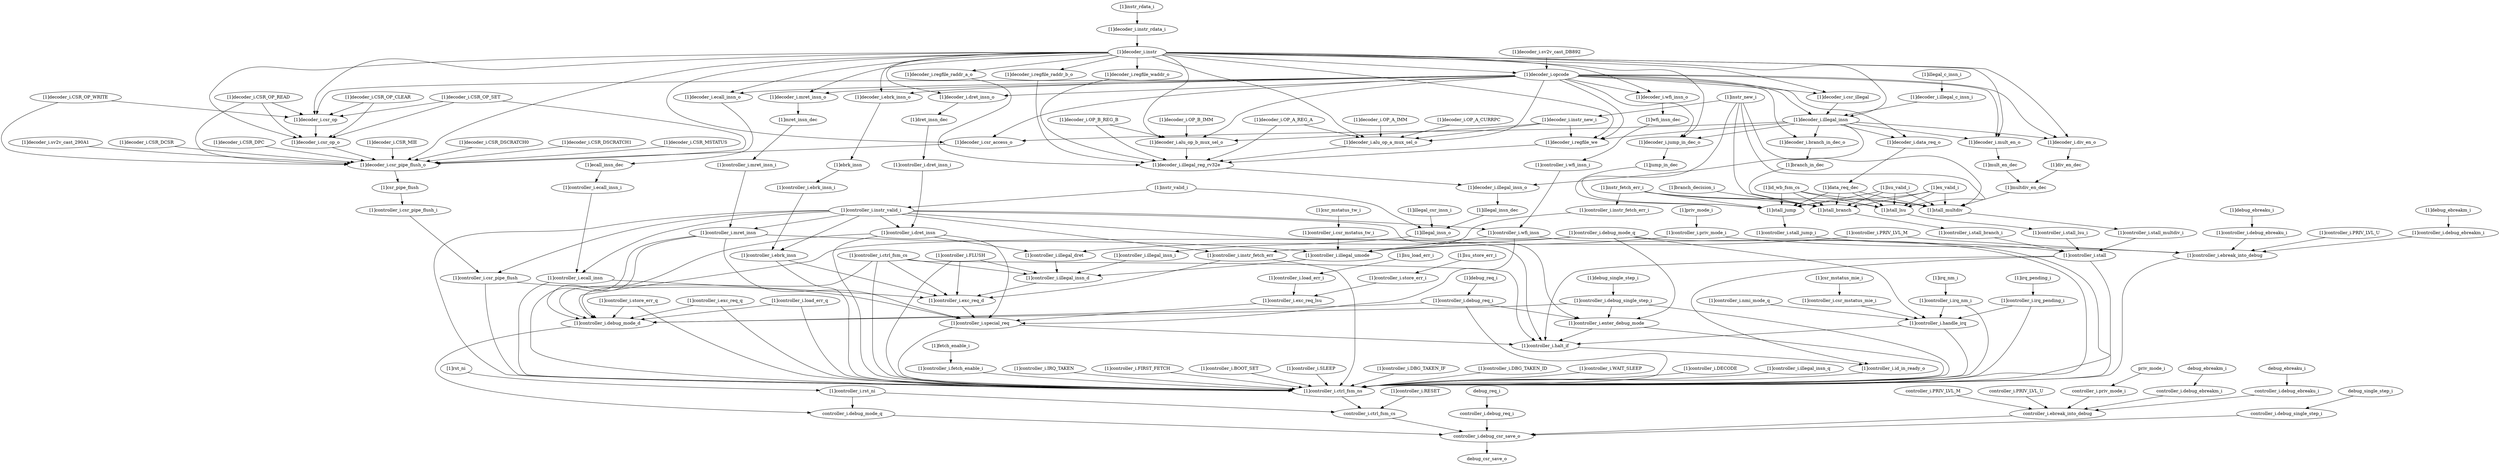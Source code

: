 strict digraph "" {
	"[1]decoder_i.regfile_waddr_o"	 [complexity=46,
		importance=0.182135749968,
		rank=0.00395947282538];
	"[1]decoder_i.illegal_reg_rv32e"	 [complexity=37,
		importance=0.180635815226,
		rank=0.00488204906016];
	"[1]decoder_i.regfile_waddr_o" -> "[1]decoder_i.illegal_reg_rv32e";
	"[1]controller_i.debug_mode_q"	 [complexity=17,
		importance=0.201109563601,
		rank=0.0118299743295];
	"[1]controller_i.debug_mode_d"	 [complexity=4,
		importance=0.00963210214573,
		rank=0.00240802553643];
	"[1]controller_i.debug_mode_q" -> "[1]controller_i.debug_mode_d";
	"[1]controller_i.ctrl_fsm_ns"	 [complexity=3,
		importance=0.04134275542,
		rank=0.0137809184733];
	"[1]controller_i.debug_mode_q" -> "[1]controller_i.ctrl_fsm_ns";
	"[1]controller_i.handle_irq"	 [complexity=12,
		importance=0.150829463909,
		rank=0.0125691219924];
	"[1]controller_i.debug_mode_q" -> "[1]controller_i.handle_irq";
	"[1]controller_i.illegal_dret"	 [complexity=30,
		importance=0.164370265958,
		rank=0.00547900886528];
	"[1]controller_i.debug_mode_q" -> "[1]controller_i.illegal_dret";
	"[1]controller_i.enter_debug_mode"	 [complexity=12,
		importance=0.198379073024,
		rank=0.0165315894186];
	"[1]controller_i.debug_mode_q" -> "[1]controller_i.enter_debug_mode";
	"[1]decoder_i.csr_op"	 [complexity=35,
		importance=2.68351328316,
		rank=0.0766718080903];
	"[1]decoder_i.csr_op_o"	 [complexity=28,
		importance=0.893641726167,
		rank=0.0319157759346];
	"[1]decoder_i.csr_op" -> "[1]decoder_i.csr_op_o";
	"[1]controller_i.store_err_i"	 [complexity=20,
		importance=0.157559005025,
		rank=0.00787795025126];
	"[1]controller_i.exc_req_lsu"	 [complexity=17,
		importance=0.155315044153,
		rank=0.0091361790678];
	"[1]controller_i.store_err_i" -> "[1]controller_i.exc_req_lsu";
	debug_csr_save_o	 [complexity=0,
		importance=0.00255080095891,
		rank=0.0];
	"[1]controller_i.store_err_q"	 [complexity=6,
		importance=0.126666241304,
		rank=0.0211110402173];
	"[1]controller_i.store_err_q" -> "[1]controller_i.debug_mode_d";
	"[1]controller_i.store_err_q" -> "[1]controller_i.ctrl_fsm_ns";
	"[1]controller_i.ebrk_insn_i"	 [complexity=27,
		importance=0.161923026472,
		rank=0.00599714912858];
	"[1]controller_i.ebrk_insn"	 [complexity=24,
		importance=0.15930241824,
		rank=0.00663760076];
	"[1]controller_i.ebrk_insn_i" -> "[1]controller_i.ebrk_insn";
	"[1]instr_valid_i"	 [complexity=17,
		importance=0.201744997496,
		rank=0.0118673527939];
	"[1]controller_i.instr_valid_i"	 [complexity=17,
		importance=0.200249034805,
		rank=0.0117793549885];
	"[1]instr_valid_i" -> "[1]controller_i.instr_valid_i";
	"[1]illegal_insn_o"	 [complexity=30,
		importance=0.169703381639,
		rank=0.00565677938796];
	"[1]instr_valid_i" -> "[1]illegal_insn_o";
	"[1]decoder_i.OP_B_IMM"	 [complexity=76,
		importance=7.17748277744,
		rank=0.0944405628611];
	"[1]decoder_i.alu_op_b_mux_sel_o"	 [complexity=46,
		importance=0.183999661917,
		rank=0.00399999265036];
	"[1]decoder_i.OP_B_IMM" -> "[1]decoder_i.alu_op_b_mux_sel_o";
	"controller_i.debug_mode_q"	 [complexity=2,
		importance=0.00739054346057,
		rank=0.00369527173029];
	"[1]controller_i.debug_mode_d" -> "controller_i.debug_mode_q";
	"controller_i.debug_req_i"	 [complexity=2,
		importance=0.011564066639,
		rank=0.0057820333195];
	"controller_i.debug_csr_save_o"	 [complexity=0,
		importance=0.00466005288327,
		rank=0.0];
	"controller_i.debug_req_i" -> "controller_i.debug_csr_save_o";
	"[1]controller_i.instr_valid_i" -> "[1]controller_i.ebrk_insn";
	"[1]controller_i.csr_pipe_flush"	 [complexity=17,
		importance=0.156724631188,
		rank=0.00921909595223];
	"[1]controller_i.instr_valid_i" -> "[1]controller_i.csr_pipe_flush";
	"[1]controller_i.halt_if"	 [complexity=7,
		importance=0.0491606889206,
		rank=0.00702295556009];
	"[1]controller_i.instr_valid_i" -> "[1]controller_i.halt_if";
	"[1]controller_i.instr_valid_i" -> "[1]controller_i.ctrl_fsm_ns";
	"[1]controller_i.wfi_insn"	 [complexity=36,
		importance=0.169207144903,
		rank=0.00470019846953];
	"[1]controller_i.instr_valid_i" -> "[1]controller_i.wfi_insn";
	"[1]controller_i.ecall_insn"	 [complexity=24,
		importance=0.15930241824,
		rank=0.00663760076];
	"[1]controller_i.instr_valid_i" -> "[1]controller_i.ecall_insn";
	"[1]controller_i.instr_valid_i" -> "[1]controller_i.enter_debug_mode";
	"[1]controller_i.instr_fetch_err"	 [complexity=24,
		importance=0.158759787576,
		rank=0.00661499114902];
	"[1]controller_i.instr_valid_i" -> "[1]controller_i.instr_fetch_err";
	"[1]controller_i.mret_insn"	 [complexity=36,
		importance=0.169207144903,
		rank=0.00470019846953];
	"[1]controller_i.instr_valid_i" -> "[1]controller_i.mret_insn";
	"[1]controller_i.dret_insn"	 [complexity=33,
		importance=0.167238869707,
		rank=0.00506784453658];
	"[1]controller_i.instr_valid_i" -> "[1]controller_i.dret_insn";
	"[1]decoder_i.csr_pipe_flush_o"	 [complexity=20,
		importance=0.178007494851,
		rank=0.00890037474257];
	"[1]decoder_i.csr_op_o" -> "[1]decoder_i.csr_pipe_flush_o";
	"[1]debug_req_i"	 [complexity=17,
		importance=0.202118996587,
		rank=0.0118893527404];
	"[1]controller_i.debug_req_i"	 [complexity=17,
		importance=0.200623033896,
		rank=0.0118013549351];
	"[1]debug_req_i" -> "[1]controller_i.debug_req_i";
	"[1]decoder_i.CSR_DPC"	 [complexity=32,
		importance=0.179503457542,
		rank=0.00560948304819];
	"[1]decoder_i.CSR_DPC" -> "[1]decoder_i.csr_pipe_flush_o";
	"[1]controller_i.RESET"	 [complexity=3,
		importance=0.0261682893505,
		rank=0.00872276311684];
	"controller_i.ctrl_fsm_cs"	 [complexity=1,
		importance=0.0246723266601,
		rank=0.0246723266601];
	"[1]controller_i.RESET" -> "controller_i.ctrl_fsm_cs";
	"[1]instr_rdata_i"	 [complexity=28,
		importance=0.177122222227,
		rank=0.00632579365097];
	"[1]decoder_i.instr_rdata_i"	 [complexity=28,
		importance=0.175626259537,
		rank=0.00627236641203];
	"[1]instr_rdata_i" -> "[1]decoder_i.instr_rdata_i";
	"[1]instr_new_i"	 [complexity=19,
		importance=0.161361831983,
		rank=0.00849272799908];
	"[1]decoder_i.instr_new_i"	 [complexity=49,
		importance=1.10553330252,
		rank=0.022561904133];
	"[1]instr_new_i" -> "[1]decoder_i.instr_new_i";
	"[1]stall_lsu"	 [complexity=17,
		importance=0.159074272024,
		rank=0.00935731011907];
	"[1]instr_new_i" -> "[1]stall_lsu";
	"[1]stall_jump"	 [complexity=17,
		importance=0.159865869292,
		rank=0.00940387466424];
	"[1]instr_new_i" -> "[1]stall_jump";
	"[1]stall_branch"	 [complexity=17,
		importance=0.160091134238,
		rank=0.00941712554341];
	"[1]instr_new_i" -> "[1]stall_branch";
	"[1]stall_multdiv"	 [complexity=17,
		importance=0.15965573466,
		rank=0.00939151380354];
	"[1]instr_new_i" -> "[1]stall_multdiv";
	"[1]rst_ni"	 [complexity=2,
		importance=0.0524300784738,
		rank=0.0262150392369];
	"[1]controller_i.rst_ni"	 [complexity=2,
		importance=0.0509341157834,
		rank=0.0254670578917];
	"[1]rst_ni" -> "[1]controller_i.rst_ni";
	"[1]controller_i.ebrk_insn" -> "[1]controller_i.ctrl_fsm_ns";
	"[1]controller_i.exc_req_d"	 [complexity=17,
		importance=0.156433814491,
		rank=0.00920198908772];
	"[1]controller_i.ebrk_insn" -> "[1]controller_i.exc_req_d";
	"[1]decoder_i.ecall_insn_o"	 [complexity=27,
		importance=0.165679189375,
		rank=0.00613626627315];
	"[1]ecall_insn_dec"	 [complexity=27,
		importance=0.164172400726,
		rank=0.00608045928615];
	"[1]decoder_i.ecall_insn_o" -> "[1]ecall_insn_dec";
	"[1]decoder_i.mult_en_o"	 [complexity=22,
		importance=0.166437317092,
		rank=0.0075653325951];
	"[1]mult_en_dec"	 [complexity=22,
		importance=0.164699238875,
		rank=0.00748632903978];
	"[1]decoder_i.mult_en_o" -> "[1]mult_en_dec";
	"[1]mret_insn_dec"	 [complexity=39,
		importance=0.174077127389,
		rank=0.0044635160869];
	"[1]controller_i.mret_insn_i"	 [complexity=39,
		importance=0.171827753135,
		rank=0.00440583982397];
	"[1]mret_insn_dec" -> "[1]controller_i.mret_insn_i";
	"[1]controller_i.ctrl_fsm_cs"	 [complexity=30,
		importance=0.173311347115,
		rank=0.00577704490383];
	"[1]controller_i.ctrl_fsm_cs" -> "[1]controller_i.debug_mode_d";
	"[1]controller_i.ctrl_fsm_cs" -> "[1]controller_i.halt_if";
	"[1]controller_i.ctrl_fsm_cs" -> "[1]controller_i.ctrl_fsm_ns";
	"[1]controller_i.ctrl_fsm_cs" -> "[1]controller_i.exc_req_d";
	"[1]controller_i.illegal_insn_d"	 [complexity=24,
		importance=0.162619179104,
		rank=0.00677579912935];
	"[1]controller_i.ctrl_fsm_cs" -> "[1]controller_i.illegal_insn_d";
	"controller_i.ebreak_into_debug"	 [complexity=2,
		importance=0.00977120083012,
		rank=0.00488560041506];
	"controller_i.ebreak_into_debug" -> "controller_i.debug_csr_save_o";
	"[1]controller_i.debug_req_i" -> "[1]controller_i.debug_mode_d";
	"[1]controller_i.debug_req_i" -> "[1]controller_i.ctrl_fsm_ns";
	"[1]controller_i.debug_req_i" -> "[1]controller_i.enter_debug_mode";
	"[1]ex_valid_i"	 [complexity=21,
		importance=0.161361831983,
		rank=0.00768389676108];
	"[1]ex_valid_i" -> "[1]stall_lsu";
	"[1]ex_valid_i" -> "[1]stall_jump";
	"[1]ex_valid_i" -> "[1]stall_branch";
	"[1]ex_valid_i" -> "[1]stall_multdiv";
	"[1]controller_i.csr_pipe_flush" -> "[1]controller_i.ctrl_fsm_ns";
	"[1]controller_i.special_req"	 [complexity=10,
		importance=0.152790628734,
		rank=0.0152790628734];
	"[1]controller_i.csr_pipe_flush" -> "[1]controller_i.special_req";
	"[1]decoder_i.regfile_we"	 [complexity=46,
		importance=0.182618517145,
		rank=0.00396996776402];
	"[1]decoder_i.instr_new_i" -> "[1]decoder_i.regfile_we";
	"[1]decoder_i.alu_op_a_mux_sel_o"	 [complexity=46,
		importance=0.18473827303,
		rank=0.00401604941369];
	"[1]decoder_i.instr_new_i" -> "[1]decoder_i.alu_op_a_mux_sel_o";
	"[1]decoder_i.instr_new_i" -> "[1]decoder_i.alu_op_b_mux_sel_o";
	"[1]decoder_i.ebrk_insn_o"	 [complexity=27,
		importance=0.165679189375,
		rank=0.00613626627315];
	"[1]ebrk_insn"	 [complexity=27,
		importance=0.164172400726,
		rank=0.00608045928615];
	"[1]decoder_i.ebrk_insn_o" -> "[1]ebrk_insn";
	"[1]decoder_i.illegal_c_insn_i"	 [complexity=21,
		importance=0.169814606485,
		rank=0.00808640983263];
	"[1]decoder_i.illegal_insn"	 [complexity=20,
		importance=0.167570645613,
		rank=0.00837853228064];
	"[1]decoder_i.illegal_c_insn_i" -> "[1]decoder_i.illegal_insn";
	"[1]lsu_store_err_i"	 [complexity=20,
		importance=0.159054967716,
		rank=0.00795274838578];
	"[1]lsu_store_err_i" -> "[1]controller_i.store_err_i";
	"[1]controller_i.dret_insn_i"	 [complexity=36,
		importance=0.169859477939,
		rank=0.00471831883164];
	"[1]controller_i.dret_insn_i" -> "[1]controller_i.dret_insn";
	"[1]decoder_i.regfile_we" -> "[1]decoder_i.illegal_reg_rv32e";
	"[1]csr_mstatus_tw_i"	 [complexity=36,
		importance=0.170078464717,
		rank=0.0047244017977];
	"[1]controller_i.csr_mstatus_tw_i"	 [complexity=36,
		importance=0.168582502027,
		rank=0.00468284727852];
	"[1]csr_mstatus_tw_i" -> "[1]controller_i.csr_mstatus_tw_i";
	"[1]decoder_i.csr_access_o"	 [complexity=28,
		importance=0.535742494176,
		rank=0.0191336605063];
	"[1]decoder_i.csr_access_o" -> "[1]decoder_i.csr_pipe_flush_o";
	"[1]controller_i.ecall_insn_i"	 [complexity=27,
		importance=0.161923026472,
		rank=0.00599714912858];
	"[1]ecall_insn_dec" -> "[1]controller_i.ecall_insn_i";
	"[1]decoder_i.CSR_OP_WRITE"	 [complexity=37,
		importance=2.68500924585,
		rank=0.0725678174554];
	"[1]decoder_i.CSR_OP_WRITE" -> "[1]decoder_i.csr_op";
	"[1]decoder_i.CSR_OP_WRITE" -> "[1]decoder_i.csr_pipe_flush_o";
	"[1]controller_i.instr_fetch_err_i"	 [complexity=27,
		importance=0.160295118592,
		rank=0.00593685624416];
	"[1]controller_i.instr_fetch_err_i" -> "[1]controller_i.instr_fetch_err";
	"[1]decoder_i.regfile_raddr_a_o"	 [complexity=46,
		importance=0.182135749968,
		rank=0.00395947282538];
	"[1]decoder_i.regfile_raddr_a_o" -> "[1]decoder_i.illegal_reg_rv32e";
	"[1]decoder_i.branch_in_dec_o"	 [complexity=19,
		importance=0.164144370091,
		rank=0.00863917737319];
	"[1]branch_in_dec"	 [complexity=19,
		importance=0.162439547209,
		rank=0.00854944985309];
	"[1]decoder_i.branch_in_dec_o" -> "[1]branch_in_dec";
	"[1]controller_i.IRQ_TAKEN"	 [complexity=9,
		importance=0.12552422895,
		rank=0.01394713655];
	"[1]controller_i.IRQ_TAKEN" -> "[1]controller_i.ctrl_fsm_ns";
	"[1]controller_i.FIRST_FETCH"	 [complexity=7,
		importance=0.0841814735304,
		rank=0.0120259247901];
	"[1]controller_i.FIRST_FETCH" -> "[1]controller_i.ctrl_fsm_ns";
	"[1]controller_i.stall_lsu_i"	 [complexity=17,
		importance=0.156990283717,
		rank=0.00923472257158];
	"[1]stall_lsu" -> "[1]controller_i.stall_lsu_i";
	"[1]decoder_i.illegal_insn_o"	 [complexity=34,
		importance=0.17560464451,
		rank=0.0051648424856];
	"[1]decoder_i.illegal_reg_rv32e" -> "[1]decoder_i.illegal_insn_o";
	"[1]controller_i.BOOT_SET"	 [complexity=5,
		importance=0.0428387181104,
		rank=0.00856774362208];
	"[1]controller_i.BOOT_SET" -> "[1]controller_i.ctrl_fsm_ns";
	"[1]controller_i.illegal_insn_i"	 [complexity=30,
		importance=0.165977266013,
		rank=0.00553257553376];
	"[1]illegal_insn_o" -> "[1]controller_i.illegal_insn_i";
	"[1]controller_i.SLEEP"	 [complexity=5,
		importance=0.0428387181104,
		rank=0.00856774362208];
	"[1]controller_i.SLEEP" -> "[1]controller_i.ctrl_fsm_ns";
	"[1]controller_i.csr_mstatus_mie_i"	 [complexity=18,
		importance=0.153073424781,
		rank=0.00850407915452];
	"[1]controller_i.csr_mstatus_mie_i" -> "[1]controller_i.handle_irq";
	"[1]decoder_i.OP_A_IMM"	 [complexity=52,
		importance=0.55571078178,
		rank=0.0106867458035];
	"[1]decoder_i.OP_A_IMM" -> "[1]decoder_i.alu_op_a_mux_sel_o";
	"[1]controller_i.priv_mode_i"	 [complexity=12,
		importance=0.0486978642393,
		rank=0.00405815535328];
	"[1]controller_i.illegal_umode"	 [complexity=30,
		importance=0.166338541154,
		rank=0.00554461803847];
	"[1]controller_i.priv_mode_i" -> "[1]controller_i.illegal_umode";
	"[1]controller_i.ebreak_into_debug"	 [complexity=5,
		importance=0.0464539033668,
		rank=0.00929078067337];
	"[1]controller_i.priv_mode_i" -> "[1]controller_i.ebreak_into_debug";
	"controller_i.debug_mode_q" -> "controller_i.debug_csr_save_o";
	"[1]decoder_i.CSR_MIE"	 [complexity=26,
		importance=0.179503457542,
		rank=0.00690397913623];
	"[1]decoder_i.CSR_MIE" -> "[1]decoder_i.csr_pipe_flush_o";
	"[1]decoder_i.dret_insn_o"	 [complexity=36,
		importance=0.173615640842,
		rank=0.00482265669006];
	"[1]dret_insn_dec"	 [complexity=36,
		importance=0.172108852193,
		rank=0.00478080144982];
	"[1]decoder_i.dret_insn_o" -> "[1]dret_insn_dec";
	"[1]controller_i.illegal_umode" -> "[1]controller_i.illegal_insn_d";
	"[1]id_wb_fsm_cs"	 [complexity=18,
		importance=0.32367549146,
		rank=0.0179819717478];
	"[1]id_wb_fsm_cs" -> "[1]stall_lsu";
	"[1]id_wb_fsm_cs" -> "[1]stall_jump";
	"[1]id_wb_fsm_cs" -> "[1]stall_branch";
	"[1]id_wb_fsm_cs" -> "[1]stall_multdiv";
	"controller_i.debug_ebreakm_i"	 [complexity=9,
		importance=0.0120151617026,
		rank=0.00133501796695];
	"controller_i.debug_ebreakm_i" -> "controller_i.ebreak_into_debug";
	"[1]controller_i.PRIV_LVL_U"	 [complexity=12,
		importance=0.0479498660573,
		rank=0.00399582217144];
	"[1]controller_i.PRIV_LVL_U" -> "[1]controller_i.ebreak_into_debug";
	"[1]controller_i.id_in_ready_o"	 [complexity=4,
		importance=0.0444520605029,
		rank=0.0111130151257];
	"[1]controller_i.halt_if" -> "[1]controller_i.id_in_ready_o";
	debug_ebreaku_i	 [complexity=9,
		importance=0.013511124393,
		rank=0.00150123604367];
	"controller_i.debug_ebreaku_i"	 [complexity=9,
		importance=0.0120151617026,
		rank=0.00133501796695];
	debug_ebreaku_i -> "controller_i.debug_ebreaku_i";
	"[1]illegal_csr_insn_i"	 [complexity=34,
		importance=0.171199344329,
		rank=0.00503527483321];
	"[1]illegal_csr_insn_i" -> "[1]illegal_insn_o";
	"[1]controller_i.stall_branch_i"	 [complexity=17,
		importance=0.15732920089,
		rank=0.0092546588759];
	"[1]controller_i.stall"	 [complexity=12,
		importance=0.154452295337,
		rank=0.0128710246114];
	"[1]controller_i.stall_branch_i" -> "[1]controller_i.stall";
	"[1]controller_i.PRIV_LVL_M"	 [complexity=12,
		importance=0.0479498660573,
		rank=0.00399582217144];
	"[1]controller_i.PRIV_LVL_M" -> "[1]controller_i.illegal_umode";
	"[1]controller_i.PRIV_LVL_M" -> "[1]controller_i.ebreak_into_debug";
	"[1]decoder_i.CSR_OP_READ"	 [complexity=37,
		importance=2.68500924585,
		rank=0.0725678174554];
	"[1]decoder_i.CSR_OP_READ" -> "[1]decoder_i.csr_op";
	"[1]decoder_i.CSR_OP_READ" -> "[1]decoder_i.csr_op_o";
	"[1]decoder_i.CSR_OP_READ" -> "[1]decoder_i.csr_pipe_flush_o";
	"[1]controller_i.ctrl_fsm_ns" -> "controller_i.ctrl_fsm_cs";
	"[1]controller_i.exc_req_lsu" -> "[1]controller_i.special_req";
	"[1]dret_insn_dec" -> "[1]controller_i.dret_insn_i";
	"[1]controller_i.exc_req_q"	 [complexity=6,
		importance=0.126548174695,
		rank=0.0210913624491];
	"[1]controller_i.exc_req_q" -> "[1]controller_i.debug_mode_d";
	"[1]controller_i.exc_req_q" -> "[1]controller_i.ctrl_fsm_ns";
	"[1]lsu_valid_i"	 [complexity=21,
		importance=0.161361831983,
		rank=0.00768389676108];
	"[1]lsu_valid_i" -> "[1]stall_lsu";
	"[1]lsu_valid_i" -> "[1]stall_jump";
	"[1]lsu_valid_i" -> "[1]stall_branch";
	"[1]lsu_valid_i" -> "[1]stall_multdiv";
	"[1]decoder_i.CSR_DSCRATCH0"	 [complexity=32,
		importance=0.179503457542,
		rank=0.00560948304819];
	"[1]decoder_i.CSR_DSCRATCH0" -> "[1]decoder_i.csr_pipe_flush_o";
	"[1]decoder_i.CSR_DSCRATCH1"	 [complexity=32,
		importance=0.179503457542,
		rank=0.00560948304819];
	"[1]decoder_i.CSR_DSCRATCH1" -> "[1]decoder_i.csr_pipe_flush_o";
	"[1]fetch_enable_i"	 [complexity=4,
		importance=0.0450826789829,
		rank=0.0112706697457];
	"[1]controller_i.fetch_enable_i"	 [complexity=4,
		importance=0.0435867162925,
		rank=0.0108966790731];
	"[1]fetch_enable_i" -> "[1]controller_i.fetch_enable_i";
	"[1]data_req_dec"	 [complexity=21,
		importance=0.32208159246,
		rank=0.0153372186886];
	"[1]data_req_dec" -> "[1]stall_lsu";
	"[1]data_req_dec" -> "[1]stall_jump";
	"[1]data_req_dec" -> "[1]stall_branch";
	"[1]data_req_dec" -> "[1]stall_multdiv";
	"[1]controller_i.exc_req_d" -> "[1]controller_i.special_req";
	"[1]controller_i.stall_jump_i"	 [complexity=17,
		importance=0.157254120271,
		rank=0.00925024236889];
	"[1]stall_jump" -> "[1]controller_i.stall_jump_i";
	"[1]irq_nm_i"	 [complexity=18,
		importance=0.154569387472,
		rank=0.00858718819288];
	"[1]controller_i.irq_nm_i"	 [complexity=18,
		importance=0.153073424781,
		rank=0.00850407915452];
	"[1]irq_nm_i" -> "[1]controller_i.irq_nm_i";
	"[1]decoder_i.illegal_insn" -> "[1]decoder_i.mult_en_o";
	"[1]decoder_i.illegal_insn" -> "[1]decoder_i.regfile_we";
	"[1]decoder_i.illegal_insn" -> "[1]decoder_i.csr_access_o";
	"[1]decoder_i.illegal_insn" -> "[1]decoder_i.branch_in_dec_o";
	"[1]decoder_i.illegal_insn" -> "[1]decoder_i.illegal_insn_o";
	"[1]decoder_i.jump_in_dec_o"	 [complexity=19,
		importance=0.16391209515,
		rank=0.00862695237634];
	"[1]decoder_i.illegal_insn" -> "[1]decoder_i.jump_in_dec_o";
	"[1]decoder_i.div_en_o"	 [complexity=22,
		importance=0.166437317092,
		rank=0.0075653325951];
	"[1]decoder_i.illegal_insn" -> "[1]decoder_i.div_en_o";
	"[1]decoder_i.data_req_o"	 [complexity=21,
		importance=0.323789297198,
		rank=0.0154185379618];
	"[1]decoder_i.illegal_insn" -> "[1]decoder_i.data_req_o";
	"[1]controller_i.DBG_TAKEN_IF"	 [complexity=9,
		importance=0.12552422895,
		rank=0.01394713655];
	"[1]controller_i.DBG_TAKEN_IF" -> "[1]controller_i.ctrl_fsm_ns";
	"[1]controller_i.DBG_TAKEN_ID"	 [complexity=5,
		importance=0.0428387181104,
		rank=0.00856774362208];
	"[1]controller_i.DBG_TAKEN_ID" -> "[1]controller_i.ctrl_fsm_ns";
	"[1]decoder_i.regfile_raddr_b_o"	 [complexity=46,
		importance=0.182135749968,
		rank=0.00395947282538];
	"[1]decoder_i.regfile_raddr_b_o" -> "[1]decoder_i.illegal_reg_rv32e";
	"[1]csr_mstatus_mie_i"	 [complexity=18,
		importance=0.154569387472,
		rank=0.00858718819288];
	"[1]csr_mstatus_mie_i" -> "[1]controller_i.csr_mstatus_mie_i";
	"[1]branch_in_dec" -> "[1]stall_branch";
	"[1]illegal_insn_dec"	 [complexity=34,
		importance=0.172667948865,
		rank=0.00507846908427];
	"[1]decoder_i.illegal_insn_o" -> "[1]illegal_insn_dec";
	"[1]jump_in_dec"	 [complexity=19,
		importance=0.162211945785,
		rank=0.00853747083079];
	"[1]decoder_i.jump_in_dec_o" -> "[1]jump_in_dec";
	"[1]debug_ebreaku_i"	 [complexity=12,
		importance=0.0501938269297,
		rank=0.00418281891081];
	"[1]controller_i.debug_ebreaku_i"	 [complexity=12,
		importance=0.0486978642393,
		rank=0.00405815535328];
	"[1]debug_ebreaku_i" -> "[1]controller_i.debug_ebreaku_i";
	"[1]controller_i.csr_mstatus_tw_i" -> "[1]controller_i.illegal_umode";
	"[1]controller_i.nmi_mode_q"	 [complexity=18,
		importance=0.153620535871,
		rank=0.00853447421505];
	"[1]controller_i.nmi_mode_q" -> "[1]controller_i.handle_irq";
	"[1]decoder_i.instr"	 [complexity=26,
		importance=0.173756297755,
		rank=0.00668293452905];
	"[1]decoder_i.instr_rdata_i" -> "[1]decoder_i.instr";
	"controller_i.PRIV_LVL_M"	 [complexity=9,
		importance=0.0112671635206,
		rank=0.00125190705784];
	"controller_i.PRIV_LVL_M" -> "controller_i.ebreak_into_debug";
	"[1]decoder_i.OP_A_CURRPC"	 [complexity=58,
		importance=1.10992560087,
		rank=0.0191366482909];
	"[1]decoder_i.OP_A_CURRPC" -> "[1]decoder_i.alu_op_a_mux_sel_o";
	"[1]controller_i.id_in_ready_o" -> "[1]controller_i.ctrl_fsm_ns";
	"[1]controller_i.special_req" -> "[1]controller_i.halt_if";
	"[1]controller_i.special_req" -> "[1]controller_i.ctrl_fsm_ns";
	"[1]div_en_dec"	 [complexity=22,
		importance=0.164699238875,
		rank=0.00748632903978];
	"[1]decoder_i.div_en_o" -> "[1]div_en_dec";
	"[1]controller_i.wfi_insn" -> "[1]controller_i.illegal_umode";
	"[1]controller_i.wfi_insn" -> "[1]controller_i.ctrl_fsm_ns";
	"[1]controller_i.wfi_insn" -> "[1]controller_i.special_req";
	"controller_i.PRIV_LVL_U"	 [complexity=9,
		importance=0.0112671635206,
		rank=0.00125190705784];
	"controller_i.PRIV_LVL_U" -> "controller_i.ebreak_into_debug";
	"[1]debug_single_step_i"	 [complexity=17,
		importance=0.202118996587,
		rank=0.0118893527404];
	"[1]controller_i.debug_single_step_i"	 [complexity=17,
		importance=0.200623033896,
		rank=0.0118013549351];
	"[1]debug_single_step_i" -> "[1]controller_i.debug_single_step_i";
	debug_single_step_i	 [complexity=2,
		importance=0.0130600293294,
		rank=0.00653001466471];
	"controller_i.debug_single_step_i"	 [complexity=2,
		importance=0.011564066639,
		rank=0.0057820333195];
	debug_single_step_i -> "controller_i.debug_single_step_i";
	"[1]decoder_i.CSR_MSTATUS"	 [complexity=26,
		importance=0.179503457542,
		rank=0.00690397913623];
	"[1]decoder_i.CSR_MSTATUS" -> "[1]decoder_i.csr_pipe_flush_o";
	"[1]controller_i.ebreak_into_debug" -> "[1]controller_i.ctrl_fsm_ns";
	"[1]irq_pending_i"	 [complexity=18,
		importance=0.154569387472,
		rank=0.00858718819288];
	"[1]controller_i.irq_pending_i"	 [complexity=18,
		importance=0.153073424781,
		rank=0.00850407915452];
	"[1]irq_pending_i" -> "[1]controller_i.irq_pending_i";
	"[1]illegal_insn_dec" -> "[1]illegal_insn_o";
	"[1]instr_fetch_err_i"	 [complexity=19,
		importance=0.161361831983,
		rank=0.00849272799908];
	"[1]instr_fetch_err_i" -> "[1]controller_i.instr_fetch_err_i";
	"[1]instr_fetch_err_i" -> "[1]stall_lsu";
	"[1]instr_fetch_err_i" -> "[1]stall_jump";
	"[1]instr_fetch_err_i" -> "[1]stall_branch";
	"[1]instr_fetch_err_i" -> "[1]stall_multdiv";
	"[1]decoder_i.alu_op_a_mux_sel_o" -> "[1]decoder_i.illegal_reg_rv32e";
	"[1]controller_i.handle_irq" -> "[1]controller_i.halt_if";
	"[1]controller_i.handle_irq" -> "[1]controller_i.ctrl_fsm_ns";
	"[1]controller_i.load_err_q"	 [complexity=6,
		importance=0.126619486253,
		rank=0.0211032477089];
	"[1]controller_i.load_err_q" -> "[1]controller_i.debug_mode_d";
	"[1]controller_i.load_err_q" -> "[1]controller_i.ctrl_fsm_ns";
	"[1]controller_i.load_err_i"	 [complexity=20,
		importance=0.157185005934,
		rank=0.00785925029671];
	"[1]controller_i.load_err_i" -> "[1]controller_i.exc_req_lsu";
	debug_req_i	 [complexity=2,
		importance=0.0130600293294,
		rank=0.00653001466471];
	debug_req_i -> "controller_i.debug_req_i";
	"[1]controller_i.ecall_insn" -> "[1]controller_i.ctrl_fsm_ns";
	"[1]controller_i.ecall_insn" -> "[1]controller_i.exc_req_d";
	"[1]decoder_i.opcode"	 [complexity=23,
		importance=0.171325367185,
		rank=0.00744892900805];
	"[1]decoder_i.opcode" -> "[1]decoder_i.csr_op";
	"[1]decoder_i.opcode" -> "[1]decoder_i.ecall_insn_o";
	"[1]decoder_i.opcode" -> "[1]decoder_i.mult_en_o";
	"[1]decoder_i.opcode" -> "[1]decoder_i.ebrk_insn_o";
	"[1]decoder_i.opcode" -> "[1]decoder_i.regfile_we";
	"[1]decoder_i.opcode" -> "[1]decoder_i.csr_access_o";
	"[1]decoder_i.opcode" -> "[1]decoder_i.branch_in_dec_o";
	"[1]decoder_i.opcode" -> "[1]decoder_i.dret_insn_o";
	"[1]decoder_i.opcode" -> "[1]decoder_i.illegal_insn";
	"[1]decoder_i.opcode" -> "[1]decoder_i.jump_in_dec_o";
	"[1]decoder_i.opcode" -> "[1]decoder_i.div_en_o";
	"[1]decoder_i.opcode" -> "[1]decoder_i.alu_op_a_mux_sel_o";
	"[1]decoder_i.opcode" -> "[1]decoder_i.data_req_o";
	"[1]decoder_i.wfi_insn_o"	 [complexity=39,
		importance=0.175583916038,
		rank=0.00450215169328];
	"[1]decoder_i.opcode" -> "[1]decoder_i.wfi_insn_o";
	"[1]decoder_i.opcode" -> "[1]decoder_i.alu_op_b_mux_sel_o";
	"[1]decoder_i.mret_insn_o"	 [complexity=39,
		importance=0.175583916038,
		rank=0.00450215169328];
	"[1]decoder_i.opcode" -> "[1]decoder_i.mret_insn_o";
	"[1]decoder_i.csr_illegal"	 [complexity=22,
		importance=0.169077434262,
		rank=0.00768533792098];
	"[1]decoder_i.opcode" -> "[1]decoder_i.csr_illegal";
	"[1]decoder_i.OP_B_REG_B"	 [complexity=52,
		importance=4.04948852486,
		rank=0.0778747793242];
	"[1]decoder_i.OP_B_REG_B" -> "[1]decoder_i.illegal_reg_rv32e";
	"[1]decoder_i.OP_B_REG_B" -> "[1]decoder_i.alu_op_b_mux_sel_o";
	"[1]decoder_i.instr" -> "[1]decoder_i.regfile_waddr_o";
	"[1]decoder_i.instr" -> "[1]decoder_i.csr_op";
	"[1]decoder_i.instr" -> "[1]decoder_i.csr_op_o";
	"[1]decoder_i.instr" -> "[1]decoder_i.ecall_insn_o";
	"[1]decoder_i.instr" -> "[1]decoder_i.mult_en_o";
	"[1]decoder_i.instr" -> "[1]decoder_i.ebrk_insn_o";
	"[1]decoder_i.instr" -> "[1]decoder_i.regfile_we";
	"[1]decoder_i.instr" -> "[1]decoder_i.csr_access_o";
	"[1]decoder_i.instr" -> "[1]decoder_i.regfile_raddr_a_o";
	"[1]decoder_i.instr" -> "[1]decoder_i.dret_insn_o";
	"[1]decoder_i.instr" -> "[1]decoder_i.illegal_insn";
	"[1]decoder_i.instr" -> "[1]decoder_i.regfile_raddr_b_o";
	"[1]decoder_i.instr" -> "[1]decoder_i.jump_in_dec_o";
	"[1]decoder_i.instr" -> "[1]decoder_i.div_en_o";
	"[1]decoder_i.instr" -> "[1]decoder_i.alu_op_a_mux_sel_o";
	"[1]decoder_i.instr" -> "[1]decoder_i.opcode";
	"[1]decoder_i.instr" -> "[1]decoder_i.csr_pipe_flush_o";
	"[1]decoder_i.instr" -> "[1]decoder_i.wfi_insn_o";
	"[1]decoder_i.instr" -> "[1]decoder_i.alu_op_b_mux_sel_o";
	"[1]decoder_i.instr" -> "[1]decoder_i.mret_insn_o";
	"[1]decoder_i.instr" -> "[1]decoder_i.csr_illegal";
	"[1]stall_branch" -> "[1]controller_i.stall_branch_i";
	"[1]branch_decision_i"	 [complexity=19,
		importance=0.161587096928,
		rank=0.00850458404886];
	"[1]branch_decision_i" -> "[1]stall_branch";
	"[1]controller_i.rst_ni" -> "controller_i.debug_mode_q";
	"[1]controller_i.rst_ni" -> "controller_i.ctrl_fsm_cs";
	"[1]controller_i.illegal_dret" -> "[1]controller_i.illegal_insn_d";
	"[1]controller_i.enter_debug_mode" -> "[1]controller_i.halt_if";
	"[1]controller_i.enter_debug_mode" -> "[1]controller_i.ctrl_fsm_ns";
	"[1]decoder_i.CSR_OP_CLEAR"	 [complexity=37,
		importance=2.68500924585,
		rank=0.0725678174554];
	"[1]decoder_i.CSR_OP_CLEAR" -> "[1]decoder_i.csr_op";
	"[1]decoder_i.CSR_OP_CLEAR" -> "[1]decoder_i.csr_op_o";
	"[1]controller_i.mret_insn_i" -> "[1]controller_i.mret_insn";
	"[1]controller_i.stall" -> "[1]controller_i.halt_if";
	"[1]controller_i.stall" -> "[1]controller_i.ctrl_fsm_ns";
	"[1]controller_i.stall" -> "[1]controller_i.id_in_ready_o";
	"[1]lsu_load_err_i"	 [complexity=20,
		importance=0.158680968625,
		rank=0.00793404843123];
	"[1]lsu_load_err_i" -> "[1]controller_i.load_err_i";
	"[1]decoder_i.sv2v_cast_290A1"	 [complexity=38,
		importance=1.0695409318,
		rank=0.0281458139947];
	"[1]decoder_i.sv2v_cast_290A1" -> "[1]decoder_i.csr_pipe_flush_o";
	"[1]wfi_insn_dec"	 [complexity=39,
		importance=0.174077127389,
		rank=0.0044635160869];
	"[1]controller_i.wfi_insn_i"	 [complexity=39,
		importance=0.171827753135,
		rank=0.00440583982397];
	"[1]wfi_insn_dec" -> "[1]controller_i.wfi_insn_i";
	"[1]controller_i.ecall_insn_i" -> "[1]controller_i.ecall_insn";
	"[1]csr_pipe_flush"	 [complexity=20,
		importance=0.167982936555,
		rank=0.00839914682775];
	"[1]controller_i.csr_pipe_flush_i"	 [complexity=20,
		importance=0.161475006323,
		rank=0.00807375031614];
	"[1]csr_pipe_flush" -> "[1]controller_i.csr_pipe_flush_i";
	"[1]decoder_i.OP_A_REG_A"	 [complexity=64,
		importance=8.6841947951,
		rank=0.135690543673];
	"[1]decoder_i.OP_A_REG_A" -> "[1]decoder_i.illegal_reg_rv32e";
	"[1]decoder_i.OP_A_REG_A" -> "[1]decoder_i.alu_op_a_mux_sel_o";
	"[1]controller_i.stall_multdiv_i"	 [complexity=17,
		importance=0.15718411147,
		rank=0.00924612420409];
	"[1]controller_i.stall_multdiv_i" -> "[1]controller_i.stall";
	"[1]stall_multdiv" -> "[1]controller_i.stall_multdiv_i";
	"[1]multdiv_en_dec"	 [complexity=19,
		importance=0.162334195572,
		rank=0.00854390503011];
	"[1]div_en_dec" -> "[1]multdiv_en_dec";
	"[1]ebrk_insn" -> "[1]controller_i.ebrk_insn_i";
	"[1]controller_i.WAIT_SLEEP"	 [complexity=5,
		importance=0.0428387181104,
		rank=0.00856774362208];
	"[1]controller_i.WAIT_SLEEP" -> "[1]controller_i.ctrl_fsm_ns";
	"controller_i.debug_ebreaku_i" -> "controller_i.ebreak_into_debug";
	"[1]controller_i.stall_jump_i" -> "[1]controller_i.stall";
	"[1]controller_i.FLUSH"	 [complexity=30,
		importance=0.164115141795,
		rank=0.0054705047265];
	"[1]controller_i.FLUSH" -> "[1]controller_i.ctrl_fsm_ns";
	"[1]controller_i.FLUSH" -> "[1]controller_i.exc_req_d";
	"[1]controller_i.FLUSH" -> "[1]controller_i.illegal_insn_d";
	"[1]controller_i.instr_fetch_err" -> "[1]controller_i.ctrl_fsm_ns";
	"[1]controller_i.instr_fetch_err" -> "[1]controller_i.exc_req_d";
	"[1]mult_en_dec" -> "[1]multdiv_en_dec";
	"[1]decoder_i.CSR_DCSR"	 [complexity=32,
		importance=0.179503457542,
		rank=0.00560948304819];
	"[1]decoder_i.CSR_DCSR" -> "[1]decoder_i.csr_pipe_flush_o";
	"[1]controller_i.illegal_insn_i" -> "[1]controller_i.illegal_insn_d";
	debug_ebreakm_i	 [complexity=9,
		importance=0.013511124393,
		rank=0.00150123604367];
	debug_ebreakm_i -> "controller_i.debug_ebreakm_i";
	"[1]controller_i.illegal_insn_d" -> "[1]controller_i.exc_req_d";
	"[1]multdiv_en_dec" -> "[1]stall_multdiv";
	"[1]decoder_i.data_req_o" -> "[1]data_req_dec";
	"[1]decoder_i.csr_pipe_flush_o" -> "[1]csr_pipe_flush";
	"[1]controller_i.DECODE"	 [complexity=13,
		importance=0.41492351689,
		rank=0.0319171936069];
	"[1]controller_i.DECODE" -> "[1]controller_i.ctrl_fsm_ns";
	"[1]controller_i.debug_ebreakm_i"	 [complexity=12,
		importance=0.0486978642393,
		rank=0.00405815535328];
	"[1]controller_i.debug_ebreakm_i" -> "[1]controller_i.ebreak_into_debug";
	"controller_i.ctrl_fsm_cs" -> "controller_i.debug_csr_save_o";
	"[1]illegal_c_insn_i"	 [complexity=21,
		importance=0.171310569176,
		rank=0.00815764615122];
	"[1]illegal_c_insn_i" -> "[1]decoder_i.illegal_c_insn_i";
	"[1]decoder_i.wfi_insn_o" -> "[1]wfi_insn_dec";
	"[1]controller_i.illegal_insn_q"	 [complexity=4,
		importance=0.0445016797448,
		rank=0.0111254199362];
	"[1]controller_i.illegal_insn_q" -> "[1]controller_i.ctrl_fsm_ns";
	"[1]decoder_i.alu_op_b_mux_sel_o" -> "[1]decoder_i.illegal_reg_rv32e";
	"[1]decoder_i.sv2v_cast_DB892"	 [complexity=26,
		importance=0.172821329876,
		rank=0.00664697422599];
	"[1]decoder_i.sv2v_cast_DB892" -> "[1]decoder_i.opcode";
	"[1]controller_i.debug_single_step_i" -> "[1]controller_i.debug_mode_d";
	"[1]controller_i.debug_single_step_i" -> "[1]controller_i.ctrl_fsm_ns";
	"[1]controller_i.debug_single_step_i" -> "[1]controller_i.enter_debug_mode";
	"[1]priv_mode_i"	 [complexity=12,
		importance=0.0501938269297,
		rank=0.00418281891081];
	"[1]priv_mode_i" -> "[1]controller_i.priv_mode_i";
	"[1]jump_in_dec" -> "[1]stall_jump";
	"[1]debug_ebreakm_i"	 [complexity=12,
		importance=0.0501938269297,
		rank=0.00418281891081];
	"[1]debug_ebreakm_i" -> "[1]controller_i.debug_ebreakm_i";
	"[1]decoder_i.mret_insn_o" -> "[1]mret_insn_dec";
	"[1]controller_i.irq_nm_i" -> "[1]controller_i.ctrl_fsm_ns";
	"[1]controller_i.irq_nm_i" -> "[1]controller_i.handle_irq";
	"[1]decoder_i.CSR_OP_SET"	 [complexity=37,
		importance=2.68500924585,
		rank=0.0725678174554];
	"[1]decoder_i.CSR_OP_SET" -> "[1]decoder_i.csr_op";
	"[1]decoder_i.CSR_OP_SET" -> "[1]decoder_i.csr_op_o";
	"[1]decoder_i.CSR_OP_SET" -> "[1]decoder_i.csr_pipe_flush_o";
	"[1]controller_i.wfi_insn_i" -> "[1]controller_i.wfi_insn";
	priv_mode_i	 [complexity=9,
		importance=0.013511124393,
		rank=0.00150123604367];
	"controller_i.priv_mode_i"	 [complexity=9,
		importance=0.0120151617026,
		rank=0.00133501796695];
	priv_mode_i -> "controller_i.priv_mode_i";
	"controller_i.debug_csr_save_o" -> debug_csr_save_o;
	"[1]decoder_i.csr_illegal" -> "[1]decoder_i.illegal_insn";
	"[1]controller_i.debug_ebreaku_i" -> "[1]controller_i.ebreak_into_debug";
	"[1]controller_i.mret_insn" -> "[1]controller_i.debug_mode_d";
	"[1]controller_i.mret_insn" -> "[1]controller_i.illegal_umode";
	"[1]controller_i.mret_insn" -> "[1]controller_i.ctrl_fsm_ns";
	"[1]controller_i.mret_insn" -> "[1]controller_i.special_req";
	"controller_i.debug_single_step_i" -> "controller_i.debug_csr_save_o";
	"[1]controller_i.csr_pipe_flush_i" -> "[1]controller_i.csr_pipe_flush";
	"controller_i.priv_mode_i" -> "controller_i.ebreak_into_debug";
	"[1]controller_i.stall_lsu_i" -> "[1]controller_i.stall";
	"[1]controller_i.irq_pending_i" -> "[1]controller_i.ctrl_fsm_ns";
	"[1]controller_i.irq_pending_i" -> "[1]controller_i.handle_irq";
	"[1]controller_i.fetch_enable_i" -> "[1]controller_i.ctrl_fsm_ns";
	"[1]controller_i.dret_insn" -> "[1]controller_i.debug_mode_d";
	"[1]controller_i.dret_insn" -> "[1]controller_i.ctrl_fsm_ns";
	"[1]controller_i.dret_insn" -> "[1]controller_i.special_req";
	"[1]controller_i.dret_insn" -> "[1]controller_i.illegal_dret";
}

